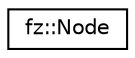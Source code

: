 digraph "Graphical Class Hierarchy"
{
 // LATEX_PDF_SIZE
  edge [fontname="Helvetica",fontsize="10",labelfontname="Helvetica",labelfontsize="10"];
  node [fontname="Helvetica",fontsize="10",shape=record];
  rankdir="LR";
  Node0 [label="fz::Node",height=0.2,width=0.4,color="black", fillcolor="white", style="filled",URL="$classfz_1_1Node.html",tooltip="The Node class is the principal object type within a Formalizer Graph."];
}
